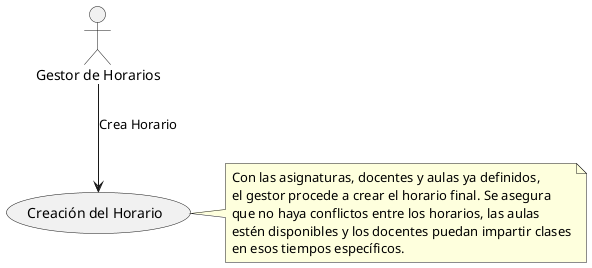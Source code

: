 @startuml
actor "Gestor de Horarios" as A
usecase "Creación del Horario" as UC3
A --> UC3 : Crea Horario
note right of UC3
  Con las asignaturas, docentes y aulas ya definidos,
  el gestor procede a crear el horario final. Se asegura
  que no haya conflictos entre los horarios, las aulas
  estén disponibles y los docentes puedan impartir clases
  en esos tiempos específicos.
end note
@enduml
